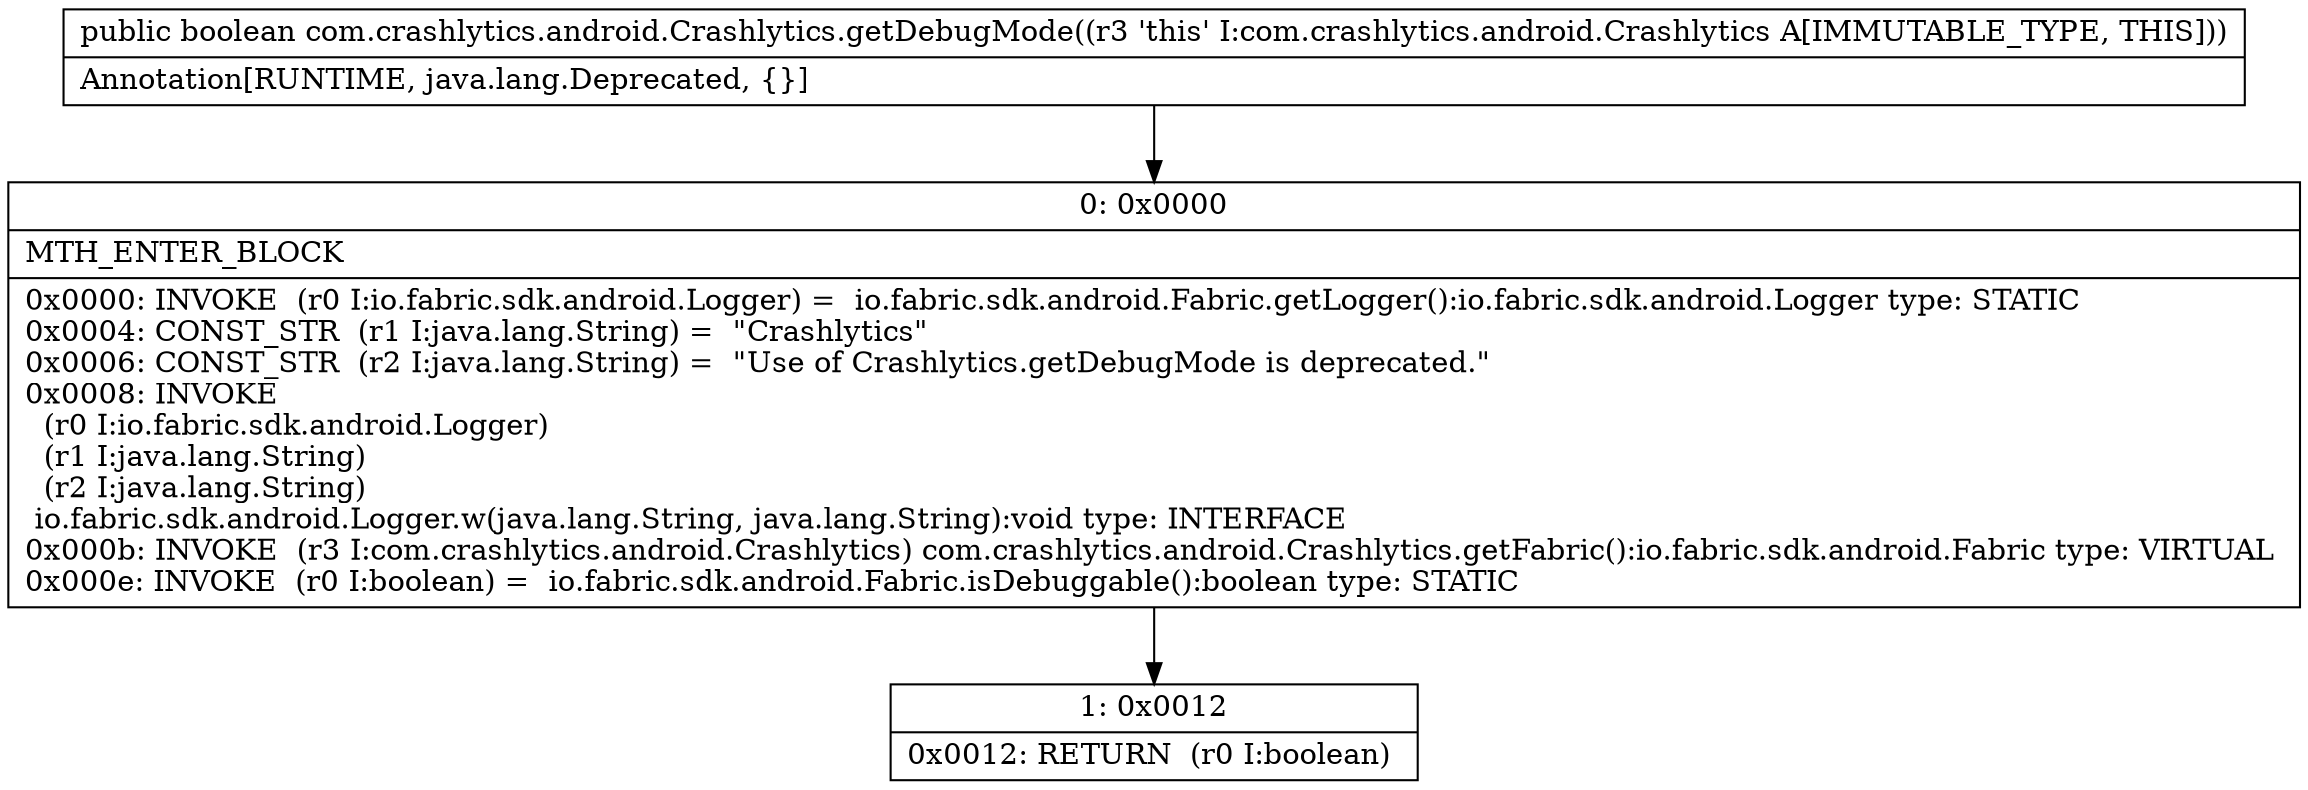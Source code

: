 digraph "CFG forcom.crashlytics.android.Crashlytics.getDebugMode()Z" {
Node_0 [shape=record,label="{0\:\ 0x0000|MTH_ENTER_BLOCK\l|0x0000: INVOKE  (r0 I:io.fabric.sdk.android.Logger) =  io.fabric.sdk.android.Fabric.getLogger():io.fabric.sdk.android.Logger type: STATIC \l0x0004: CONST_STR  (r1 I:java.lang.String) =  \"Crashlytics\" \l0x0006: CONST_STR  (r2 I:java.lang.String) =  \"Use of Crashlytics.getDebugMode is deprecated.\" \l0x0008: INVOKE  \l  (r0 I:io.fabric.sdk.android.Logger)\l  (r1 I:java.lang.String)\l  (r2 I:java.lang.String)\l io.fabric.sdk.android.Logger.w(java.lang.String, java.lang.String):void type: INTERFACE \l0x000b: INVOKE  (r3 I:com.crashlytics.android.Crashlytics) com.crashlytics.android.Crashlytics.getFabric():io.fabric.sdk.android.Fabric type: VIRTUAL \l0x000e: INVOKE  (r0 I:boolean) =  io.fabric.sdk.android.Fabric.isDebuggable():boolean type: STATIC \l}"];
Node_1 [shape=record,label="{1\:\ 0x0012|0x0012: RETURN  (r0 I:boolean) \l}"];
MethodNode[shape=record,label="{public boolean com.crashlytics.android.Crashlytics.getDebugMode((r3 'this' I:com.crashlytics.android.Crashlytics A[IMMUTABLE_TYPE, THIS]))  | Annotation[RUNTIME, java.lang.Deprecated, \{\}]\l}"];
MethodNode -> Node_0;
Node_0 -> Node_1;
}

